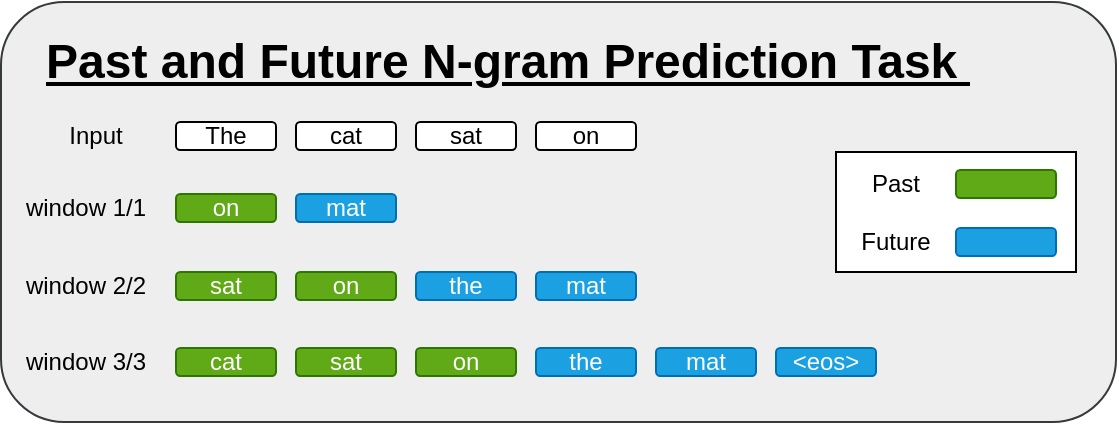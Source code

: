<mxfile version="14.5.1" type="device"><diagram id="Lk_FoKw0CH0BcYA_a94f" name="Page-1"><mxGraphModel dx="1086" dy="806" grid="1" gridSize="10" guides="1" tooltips="1" connect="1" arrows="1" fold="1" page="1" pageScale="1" pageWidth="850" pageHeight="1100" math="0" shadow="0"><root><mxCell id="0"/><mxCell id="1" parent="0"/><mxCell id="nRUKJxKC8WFBnrSGY5Ac-24" value="" style="rounded=1;whiteSpace=wrap;html=1;fillColor=#eeeeee;strokeColor=#36393d;" parent="1" vertex="1"><mxGeometry x="112.5" y="60" width="557.5" height="210" as="geometry"/></mxCell><mxCell id="nRUKJxKC8WFBnrSGY5Ac-1" value="The" style="rounded=1;whiteSpace=wrap;html=1;" parent="1" vertex="1"><mxGeometry x="200" y="120" width="50" height="14" as="geometry"/></mxCell><mxCell id="nRUKJxKC8WFBnrSGY5Ac-2" value="window 1/1" style="text;html=1;strokeColor=none;fillColor=none;align=center;verticalAlign=middle;whiteSpace=wrap;rounded=0;" parent="1" vertex="1"><mxGeometry x="120" y="153" width="70" height="20" as="geometry"/></mxCell><mxCell id="nRUKJxKC8WFBnrSGY5Ac-3" value="cat" style="rounded=1;whiteSpace=wrap;html=1;" parent="1" vertex="1"><mxGeometry x="260" y="120" width="50" height="14" as="geometry"/></mxCell><mxCell id="nRUKJxKC8WFBnrSGY5Ac-6" value="sat" style="rounded=1;whiteSpace=wrap;html=1;" parent="1" vertex="1"><mxGeometry x="320" y="120" width="50" height="14" as="geometry"/></mxCell><mxCell id="nRUKJxKC8WFBnrSGY5Ac-7" value="on" style="rounded=1;whiteSpace=wrap;html=1;" parent="1" vertex="1"><mxGeometry x="380" y="120" width="50" height="14" as="geometry"/></mxCell><mxCell id="nRUKJxKC8WFBnrSGY5Ac-8" value="on" style="rounded=1;whiteSpace=wrap;html=1;fillColor=#60a917;strokeColor=#2D7600;fontColor=#ffffff;" parent="1" vertex="1"><mxGeometry x="200" y="156" width="50" height="14" as="geometry"/></mxCell><mxCell id="nRUKJxKC8WFBnrSGY5Ac-9" value="mat" style="rounded=1;whiteSpace=wrap;html=1;fillColor=#1ba1e2;strokeColor=#006EAF;fontColor=#ffffff;" parent="1" vertex="1"><mxGeometry x="260" y="156" width="50" height="14" as="geometry"/></mxCell><mxCell id="nRUKJxKC8WFBnrSGY5Ac-11" value="window 2/2" style="text;html=1;strokeColor=none;fillColor=none;align=center;verticalAlign=middle;whiteSpace=wrap;rounded=0;" parent="1" vertex="1"><mxGeometry x="120" y="192" width="70" height="20" as="geometry"/></mxCell><mxCell id="nRUKJxKC8WFBnrSGY5Ac-12" value="sat" style="rounded=1;whiteSpace=wrap;html=1;fillColor=#60a917;strokeColor=#2D7600;fontColor=#ffffff;" parent="1" vertex="1"><mxGeometry x="200" y="195" width="50" height="14" as="geometry"/></mxCell><mxCell id="nRUKJxKC8WFBnrSGY5Ac-13" value="mat" style="rounded=1;whiteSpace=wrap;html=1;fillColor=#1ba1e2;strokeColor=#006EAF;fontColor=#ffffff;" parent="1" vertex="1"><mxGeometry x="380" y="195" width="50" height="14" as="geometry"/></mxCell><mxCell id="nRUKJxKC8WFBnrSGY5Ac-14" value="on" style="rounded=1;whiteSpace=wrap;html=1;fillColor=#60a917;strokeColor=#2D7600;fontColor=#ffffff;" parent="1" vertex="1"><mxGeometry x="260" y="195" width="50" height="14" as="geometry"/></mxCell><mxCell id="nRUKJxKC8WFBnrSGY5Ac-15" value="the" style="rounded=1;whiteSpace=wrap;html=1;fillColor=#1ba1e2;strokeColor=#006EAF;fontColor=#ffffff;" parent="1" vertex="1"><mxGeometry x="320" y="195" width="50" height="14" as="geometry"/></mxCell><mxCell id="nRUKJxKC8WFBnrSGY5Ac-17" value="window 3/3" style="text;html=1;strokeColor=none;fillColor=none;align=center;verticalAlign=middle;whiteSpace=wrap;rounded=0;" parent="1" vertex="1"><mxGeometry x="120" y="230" width="70" height="20" as="geometry"/></mxCell><mxCell id="nRUKJxKC8WFBnrSGY5Ac-18" value="cat" style="rounded=1;whiteSpace=wrap;html=1;fillColor=#60a917;strokeColor=#2D7600;fontColor=#ffffff;" parent="1" vertex="1"><mxGeometry x="200" y="233" width="50" height="14" as="geometry"/></mxCell><mxCell id="nRUKJxKC8WFBnrSGY5Ac-19" value="mat" style="rounded=1;whiteSpace=wrap;html=1;fillColor=#1ba1e2;strokeColor=#006EAF;fontColor=#ffffff;" parent="1" vertex="1"><mxGeometry x="440" y="233" width="50" height="14" as="geometry"/></mxCell><mxCell id="nRUKJxKC8WFBnrSGY5Ac-20" value="sat" style="rounded=1;whiteSpace=wrap;html=1;fillColor=#60a917;strokeColor=#2D7600;fontColor=#ffffff;" parent="1" vertex="1"><mxGeometry x="260" y="233" width="50" height="14" as="geometry"/></mxCell><mxCell id="nRUKJxKC8WFBnrSGY5Ac-21" value="the" style="rounded=1;whiteSpace=wrap;html=1;fillColor=#1ba1e2;strokeColor=#006EAF;fontColor=#ffffff;" parent="1" vertex="1"><mxGeometry x="380" y="233" width="50" height="14" as="geometry"/></mxCell><mxCell id="nRUKJxKC8WFBnrSGY5Ac-22" value="&amp;lt;eos&amp;gt;" style="rounded=1;whiteSpace=wrap;html=1;fillColor=#1ba1e2;strokeColor=#006EAF;fontColor=#ffffff;" parent="1" vertex="1"><mxGeometry x="500" y="233" width="50" height="14" as="geometry"/></mxCell><mxCell id="nRUKJxKC8WFBnrSGY5Ac-23" value="on" style="rounded=1;whiteSpace=wrap;html=1;fillColor=#60a917;strokeColor=#2D7600;fontColor=#ffffff;" parent="1" vertex="1"><mxGeometry x="320" y="233" width="50" height="14" as="geometry"/></mxCell><mxCell id="nRUKJxKC8WFBnrSGY5Ac-27" value="Input" style="text;html=1;strokeColor=none;fillColor=none;align=center;verticalAlign=middle;whiteSpace=wrap;rounded=0;" parent="1" vertex="1"><mxGeometry x="130" y="117" width="60" height="20" as="geometry"/></mxCell><mxCell id="JFWq7UtUkKdogeeXrwIu-1" value="" style="rounded=0;whiteSpace=wrap;html=1;" parent="1" vertex="1"><mxGeometry x="530" y="135" width="120" height="60" as="geometry"/></mxCell><mxCell id="JFWq7UtUkKdogeeXrwIu-2" value="" style="rounded=1;whiteSpace=wrap;html=1;fillColor=#60a917;strokeColor=#2D7600;fontColor=#ffffff;" parent="1" vertex="1"><mxGeometry x="590" y="144" width="50" height="14" as="geometry"/></mxCell><mxCell id="JFWq7UtUkKdogeeXrwIu-3" value="" style="rounded=1;whiteSpace=wrap;html=1;fillColor=#1ba1e2;strokeColor=#006EAF;fontColor=#ffffff;" parent="1" vertex="1"><mxGeometry x="590" y="173" width="50" height="14" as="geometry"/></mxCell><mxCell id="JFWq7UtUkKdogeeXrwIu-4" value="Past" style="text;html=1;strokeColor=none;fillColor=none;align=center;verticalAlign=middle;whiteSpace=wrap;rounded=0;" parent="1" vertex="1"><mxGeometry x="540" y="141" width="40" height="20" as="geometry"/></mxCell><mxCell id="JFWq7UtUkKdogeeXrwIu-5" value="Future" style="text;html=1;strokeColor=none;fillColor=none;align=center;verticalAlign=middle;whiteSpace=wrap;rounded=0;" parent="1" vertex="1"><mxGeometry x="540" y="170" width="40" height="20" as="geometry"/></mxCell><mxCell id="JFWq7UtUkKdogeeXrwIu-8" value="&lt;h1&gt;Past and Future N-gram Prediction Task&amp;nbsp;&lt;/h1&gt;" style="text;html=1;strokeColor=none;fillColor=none;spacing=5;spacingTop=-20;whiteSpace=wrap;overflow=hidden;rounded=0;fontStyle=4" parent="1" vertex="1"><mxGeometry x="130" y="70" width="480" height="40" as="geometry"/></mxCell></root></mxGraphModel></diagram></mxfile>